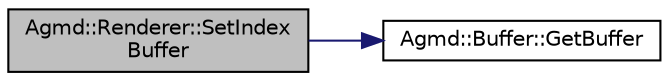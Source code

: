 digraph "Agmd::Renderer::SetIndexBuffer"
{
  edge [fontname="Helvetica",fontsize="10",labelfontname="Helvetica",labelfontsize="10"];
  node [fontname="Helvetica",fontsize="10",shape=record];
  rankdir="LR";
  Node1 [label="Agmd::Renderer::SetIndex\lBuffer",height=0.2,width=0.4,color="black", fillcolor="grey75", style="filled" fontcolor="black"];
  Node1 -> Node2 [color="midnightblue",fontsize="10",style="solid",fontname="Helvetica"];
  Node2 [label="Agmd::Buffer::GetBuffer",height=0.2,width=0.4,color="black", fillcolor="white", style="filled",URL="$class_agmd_1_1_buffer.html#abbf5fa4d71dd39460eb5352d0a986993"];
}
